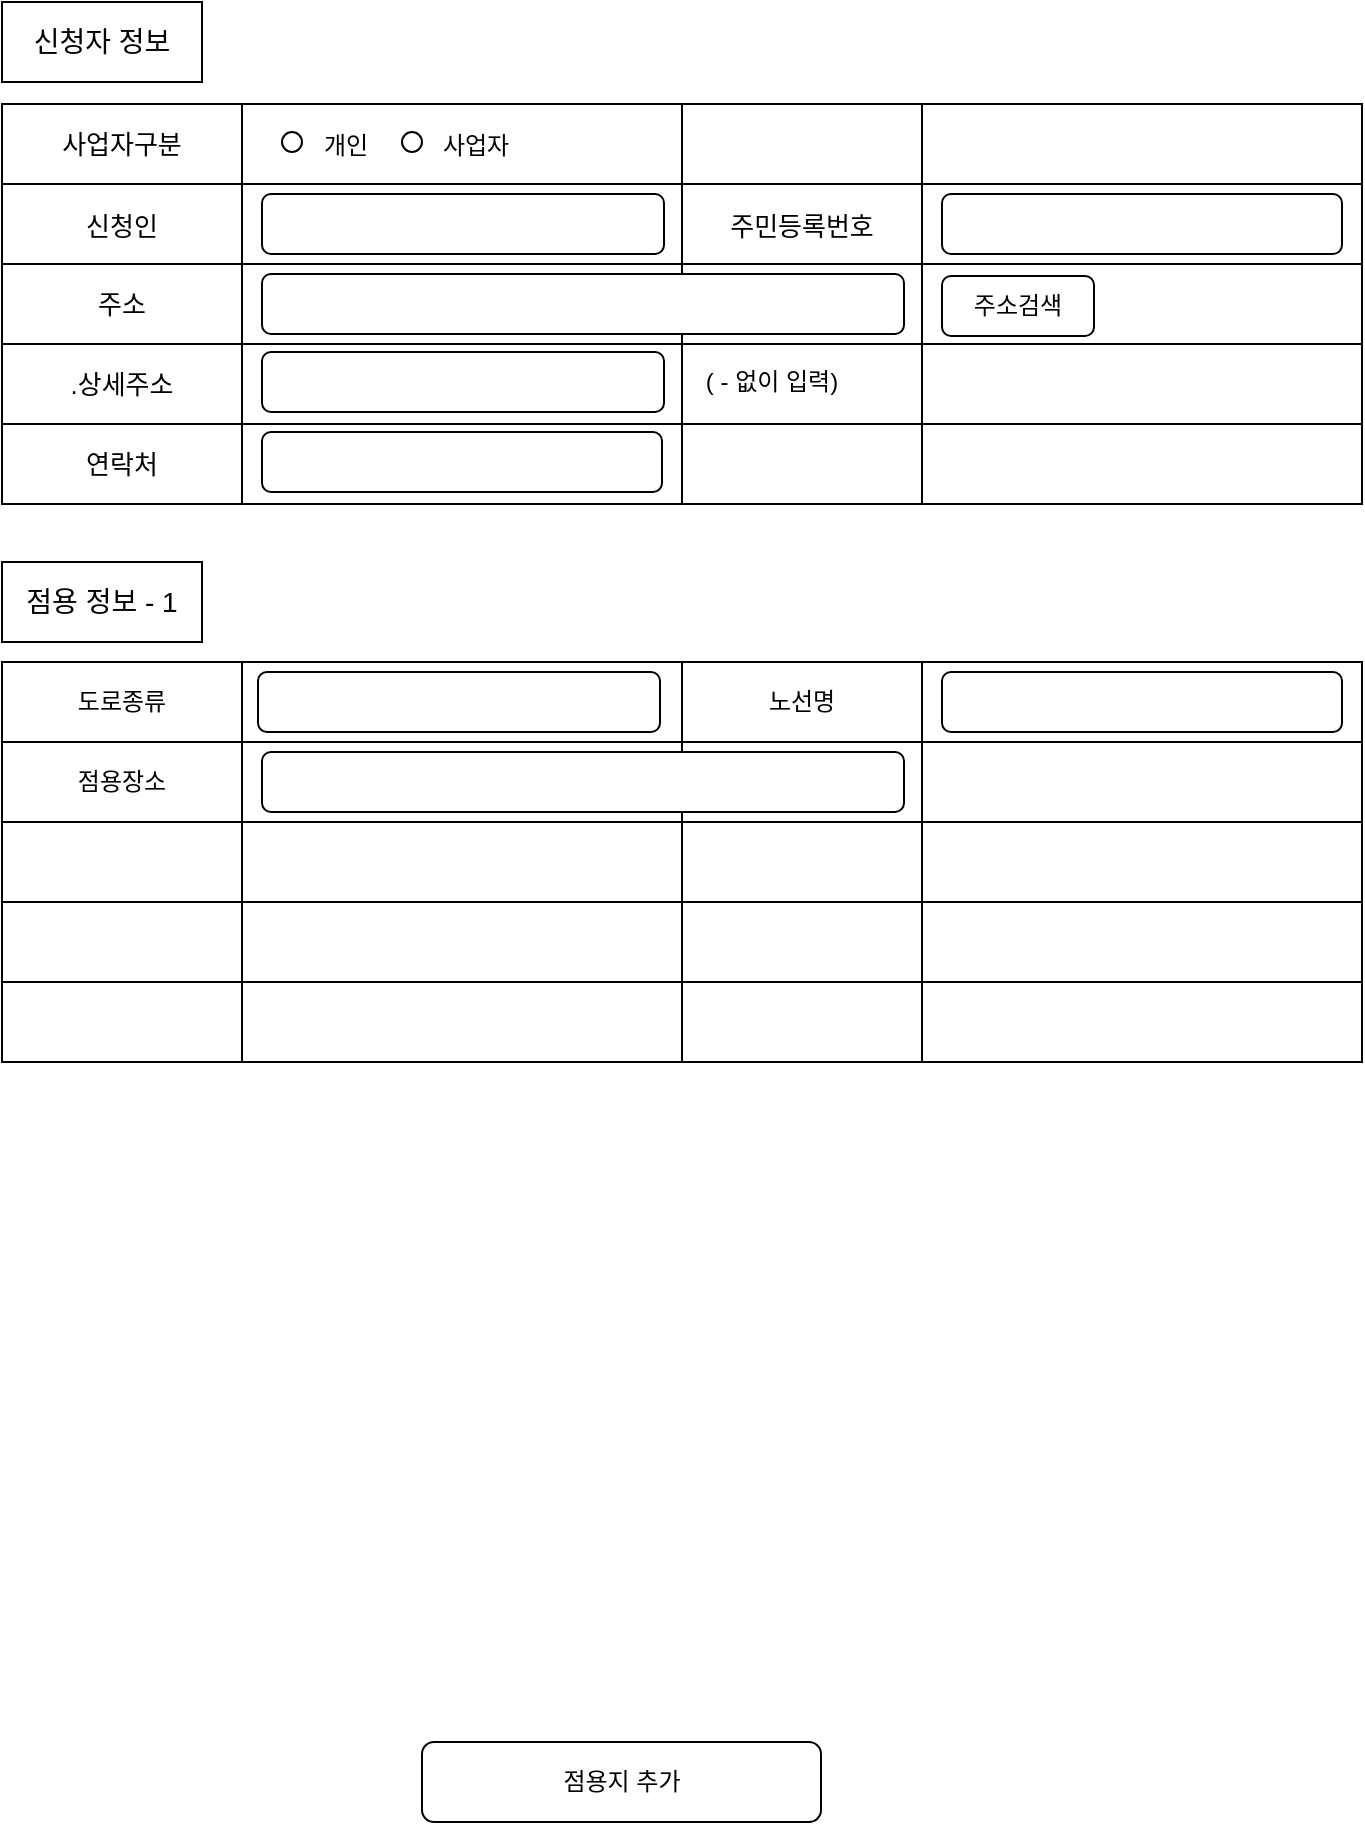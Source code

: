 <mxfile version="26.0.12">
  <diagram name="페이지-1" id="Z5SjWWctEkPzR7hkQfwB">
    <mxGraphModel dx="1434" dy="780" grid="1" gridSize="10" guides="1" tooltips="1" connect="1" arrows="1" fold="1" page="1" pageScale="1" pageWidth="827" pageHeight="1169" math="0" shadow="0">
      <root>
        <mxCell id="0" />
        <mxCell id="1" parent="0" />
        <mxCell id="gpAN5RRWkUEyHtBk9evE-2" value="신청자 정보" style="rounded=0;whiteSpace=wrap;html=1;fontSize=14;" vertex="1" parent="1">
          <mxGeometry x="120" y="160" width="100" height="40" as="geometry" />
        </mxCell>
        <mxCell id="gpAN5RRWkUEyHtBk9evE-5" value="" style="shape=table;startSize=0;container=1;collapsible=0;childLayout=tableLayout;fontSize=12;" vertex="1" parent="1">
          <mxGeometry x="120" y="211" width="680" height="200" as="geometry" />
        </mxCell>
        <mxCell id="gpAN5RRWkUEyHtBk9evE-35" style="shape=tableRow;horizontal=0;startSize=0;swimlaneHead=0;swimlaneBody=0;strokeColor=inherit;top=0;left=0;bottom=0;right=0;collapsible=0;dropTarget=0;fillColor=none;points=[[0,0.5],[1,0.5]];portConstraint=eastwest;fontSize=16;" vertex="1" parent="gpAN5RRWkUEyHtBk9evE-5">
          <mxGeometry width="680" height="40" as="geometry" />
        </mxCell>
        <mxCell id="gpAN5RRWkUEyHtBk9evE-36" value="사업자구분" style="shape=partialRectangle;html=1;whiteSpace=wrap;connectable=0;strokeColor=inherit;overflow=hidden;fillColor=none;top=0;left=0;bottom=0;right=0;pointerEvents=1;fontSize=13;" vertex="1" parent="gpAN5RRWkUEyHtBk9evE-35">
          <mxGeometry width="120" height="40" as="geometry">
            <mxRectangle width="120" height="40" as="alternateBounds" />
          </mxGeometry>
        </mxCell>
        <mxCell id="gpAN5RRWkUEyHtBk9evE-37" style="shape=partialRectangle;html=1;whiteSpace=wrap;connectable=0;strokeColor=inherit;overflow=hidden;fillColor=none;top=0;left=0;bottom=0;right=0;pointerEvents=1;fontSize=13;" vertex="1" parent="gpAN5RRWkUEyHtBk9evE-35">
          <mxGeometry x="120" width="220" height="40" as="geometry">
            <mxRectangle width="220" height="40" as="alternateBounds" />
          </mxGeometry>
        </mxCell>
        <mxCell id="gpAN5RRWkUEyHtBk9evE-38" style="shape=partialRectangle;html=1;whiteSpace=wrap;connectable=0;strokeColor=inherit;overflow=hidden;fillColor=none;top=0;left=0;bottom=0;right=0;pointerEvents=1;fontSize=16;" vertex="1" parent="gpAN5RRWkUEyHtBk9evE-35">
          <mxGeometry x="340" width="120" height="40" as="geometry">
            <mxRectangle width="120" height="40" as="alternateBounds" />
          </mxGeometry>
        </mxCell>
        <mxCell id="gpAN5RRWkUEyHtBk9evE-39" style="shape=partialRectangle;html=1;whiteSpace=wrap;connectable=0;strokeColor=inherit;overflow=hidden;fillColor=none;top=0;left=0;bottom=0;right=0;pointerEvents=1;fontSize=16;" vertex="1" parent="gpAN5RRWkUEyHtBk9evE-35">
          <mxGeometry x="460" width="220" height="40" as="geometry">
            <mxRectangle width="220" height="40" as="alternateBounds" />
          </mxGeometry>
        </mxCell>
        <mxCell id="gpAN5RRWkUEyHtBk9evE-6" value="" style="shape=tableRow;horizontal=0;startSize=0;swimlaneHead=0;swimlaneBody=0;strokeColor=inherit;top=0;left=0;bottom=0;right=0;collapsible=0;dropTarget=0;fillColor=none;points=[[0,0.5],[1,0.5]];portConstraint=eastwest;fontSize=16;" vertex="1" parent="gpAN5RRWkUEyHtBk9evE-5">
          <mxGeometry y="40" width="680" height="40" as="geometry" />
        </mxCell>
        <mxCell id="gpAN5RRWkUEyHtBk9evE-7" value="&lt;font style=&quot;font-size: 13px;&quot;&gt;신청인&lt;/font&gt;" style="shape=partialRectangle;html=1;whiteSpace=wrap;connectable=0;strokeColor=inherit;overflow=hidden;fillColor=none;top=0;left=0;bottom=0;right=0;pointerEvents=1;fontSize=16;" vertex="1" parent="gpAN5RRWkUEyHtBk9evE-6">
          <mxGeometry width="120" height="40" as="geometry">
            <mxRectangle width="120" height="40" as="alternateBounds" />
          </mxGeometry>
        </mxCell>
        <mxCell id="gpAN5RRWkUEyHtBk9evE-8" value="" style="shape=partialRectangle;html=1;whiteSpace=wrap;connectable=0;strokeColor=inherit;overflow=hidden;fillColor=none;top=0;left=0;bottom=0;right=0;pointerEvents=1;fontSize=13;" vertex="1" parent="gpAN5RRWkUEyHtBk9evE-6">
          <mxGeometry x="120" width="220" height="40" as="geometry">
            <mxRectangle width="220" height="40" as="alternateBounds" />
          </mxGeometry>
        </mxCell>
        <mxCell id="gpAN5RRWkUEyHtBk9evE-9" value="&lt;font style=&quot;font-size: 13px;&quot;&gt;주민등록번호&lt;/font&gt;" style="shape=partialRectangle;html=1;whiteSpace=wrap;connectable=0;strokeColor=inherit;overflow=hidden;fillColor=none;top=0;left=0;bottom=0;right=0;pointerEvents=1;fontSize=16;" vertex="1" parent="gpAN5RRWkUEyHtBk9evE-6">
          <mxGeometry x="340" width="120" height="40" as="geometry">
            <mxRectangle width="120" height="40" as="alternateBounds" />
          </mxGeometry>
        </mxCell>
        <mxCell id="gpAN5RRWkUEyHtBk9evE-18" style="shape=partialRectangle;html=1;whiteSpace=wrap;connectable=0;strokeColor=inherit;overflow=hidden;fillColor=none;top=0;left=0;bottom=0;right=0;pointerEvents=1;fontSize=16;" vertex="1" parent="gpAN5RRWkUEyHtBk9evE-6">
          <mxGeometry x="460" width="220" height="40" as="geometry">
            <mxRectangle width="220" height="40" as="alternateBounds" />
          </mxGeometry>
        </mxCell>
        <mxCell id="gpAN5RRWkUEyHtBk9evE-10" value="" style="shape=tableRow;horizontal=0;startSize=0;swimlaneHead=0;swimlaneBody=0;strokeColor=inherit;top=0;left=0;bottom=0;right=0;collapsible=0;dropTarget=0;fillColor=none;points=[[0,0.5],[1,0.5]];portConstraint=eastwest;fontSize=16;" vertex="1" parent="gpAN5RRWkUEyHtBk9evE-5">
          <mxGeometry y="80" width="680" height="40" as="geometry" />
        </mxCell>
        <mxCell id="gpAN5RRWkUEyHtBk9evE-11" value="주소" style="shape=partialRectangle;html=1;whiteSpace=wrap;connectable=0;strokeColor=inherit;overflow=hidden;fillColor=none;top=0;left=0;bottom=0;right=0;pointerEvents=1;fontSize=13;" vertex="1" parent="gpAN5RRWkUEyHtBk9evE-10">
          <mxGeometry width="120" height="40" as="geometry">
            <mxRectangle width="120" height="40" as="alternateBounds" />
          </mxGeometry>
        </mxCell>
        <mxCell id="gpAN5RRWkUEyHtBk9evE-12" value="" style="shape=partialRectangle;html=1;whiteSpace=wrap;connectable=0;strokeColor=inherit;overflow=hidden;fillColor=none;top=0;left=0;bottom=0;right=0;pointerEvents=1;fontSize=13;" vertex="1" parent="gpAN5RRWkUEyHtBk9evE-10">
          <mxGeometry x="120" width="220" height="40" as="geometry">
            <mxRectangle width="220" height="40" as="alternateBounds" />
          </mxGeometry>
        </mxCell>
        <mxCell id="gpAN5RRWkUEyHtBk9evE-13" value="" style="shape=partialRectangle;html=1;whiteSpace=wrap;connectable=0;strokeColor=inherit;overflow=hidden;fillColor=none;top=0;left=0;bottom=0;right=0;pointerEvents=1;fontSize=13;" vertex="1" parent="gpAN5RRWkUEyHtBk9evE-10">
          <mxGeometry x="340" width="120" height="40" as="geometry">
            <mxRectangle width="120" height="40" as="alternateBounds" />
          </mxGeometry>
        </mxCell>
        <mxCell id="gpAN5RRWkUEyHtBk9evE-19" style="shape=partialRectangle;html=1;whiteSpace=wrap;connectable=0;strokeColor=inherit;overflow=hidden;fillColor=none;top=0;left=0;bottom=0;right=0;pointerEvents=1;fontSize=13;" vertex="1" parent="gpAN5RRWkUEyHtBk9evE-10">
          <mxGeometry x="460" width="220" height="40" as="geometry">
            <mxRectangle width="220" height="40" as="alternateBounds" />
          </mxGeometry>
        </mxCell>
        <mxCell id="gpAN5RRWkUEyHtBk9evE-14" value="" style="shape=tableRow;horizontal=0;startSize=0;swimlaneHead=0;swimlaneBody=0;strokeColor=inherit;top=0;left=0;bottom=0;right=0;collapsible=0;dropTarget=0;fillColor=none;points=[[0,0.5],[1,0.5]];portConstraint=eastwest;fontSize=16;" vertex="1" parent="gpAN5RRWkUEyHtBk9evE-5">
          <mxGeometry y="120" width="680" height="40" as="geometry" />
        </mxCell>
        <mxCell id="gpAN5RRWkUEyHtBk9evE-15" value=".상세주소" style="shape=partialRectangle;html=1;whiteSpace=wrap;connectable=0;strokeColor=inherit;overflow=hidden;fillColor=none;top=0;left=0;bottom=0;right=0;pointerEvents=1;fontSize=13;" vertex="1" parent="gpAN5RRWkUEyHtBk9evE-14">
          <mxGeometry width="120" height="40" as="geometry">
            <mxRectangle width="120" height="40" as="alternateBounds" />
          </mxGeometry>
        </mxCell>
        <mxCell id="gpAN5RRWkUEyHtBk9evE-16" value="" style="shape=partialRectangle;html=1;whiteSpace=wrap;connectable=0;strokeColor=inherit;overflow=hidden;fillColor=none;top=0;left=0;bottom=0;right=0;pointerEvents=1;fontSize=13;" vertex="1" parent="gpAN5RRWkUEyHtBk9evE-14">
          <mxGeometry x="120" width="220" height="40" as="geometry">
            <mxRectangle width="220" height="40" as="alternateBounds" />
          </mxGeometry>
        </mxCell>
        <mxCell id="gpAN5RRWkUEyHtBk9evE-17" value="" style="shape=partialRectangle;html=1;whiteSpace=wrap;connectable=0;strokeColor=inherit;overflow=hidden;fillColor=none;top=0;left=0;bottom=0;right=0;pointerEvents=1;fontSize=13;" vertex="1" parent="gpAN5RRWkUEyHtBk9evE-14">
          <mxGeometry x="340" width="120" height="40" as="geometry">
            <mxRectangle width="120" height="40" as="alternateBounds" />
          </mxGeometry>
        </mxCell>
        <mxCell id="gpAN5RRWkUEyHtBk9evE-20" style="shape=partialRectangle;html=1;whiteSpace=wrap;connectable=0;strokeColor=inherit;overflow=hidden;fillColor=none;top=0;left=0;bottom=0;right=0;pointerEvents=1;fontSize=13;" vertex="1" parent="gpAN5RRWkUEyHtBk9evE-14">
          <mxGeometry x="460" width="220" height="40" as="geometry">
            <mxRectangle width="220" height="40" as="alternateBounds" />
          </mxGeometry>
        </mxCell>
        <mxCell id="gpAN5RRWkUEyHtBk9evE-28" style="shape=tableRow;horizontal=0;startSize=0;swimlaneHead=0;swimlaneBody=0;strokeColor=inherit;top=0;left=0;bottom=0;right=0;collapsible=0;dropTarget=0;fillColor=none;points=[[0,0.5],[1,0.5]];portConstraint=eastwest;fontSize=16;" vertex="1" parent="gpAN5RRWkUEyHtBk9evE-5">
          <mxGeometry y="160" width="680" height="40" as="geometry" />
        </mxCell>
        <mxCell id="gpAN5RRWkUEyHtBk9evE-29" value="연락처" style="shape=partialRectangle;html=1;whiteSpace=wrap;connectable=0;strokeColor=inherit;overflow=hidden;fillColor=none;top=0;left=0;bottom=0;right=0;pointerEvents=1;fontSize=13;" vertex="1" parent="gpAN5RRWkUEyHtBk9evE-28">
          <mxGeometry width="120" height="40" as="geometry">
            <mxRectangle width="120" height="40" as="alternateBounds" />
          </mxGeometry>
        </mxCell>
        <mxCell id="gpAN5RRWkUEyHtBk9evE-30" style="shape=partialRectangle;html=1;whiteSpace=wrap;connectable=0;strokeColor=inherit;overflow=hidden;fillColor=none;top=0;left=0;bottom=0;right=0;pointerEvents=1;fontSize=13;" vertex="1" parent="gpAN5RRWkUEyHtBk9evE-28">
          <mxGeometry x="120" width="220" height="40" as="geometry">
            <mxRectangle width="220" height="40" as="alternateBounds" />
          </mxGeometry>
        </mxCell>
        <mxCell id="gpAN5RRWkUEyHtBk9evE-31" style="shape=partialRectangle;html=1;whiteSpace=wrap;connectable=0;strokeColor=inherit;overflow=hidden;fillColor=none;top=0;left=0;bottom=0;right=0;pointerEvents=1;fontSize=13;" vertex="1" parent="gpAN5RRWkUEyHtBk9evE-28">
          <mxGeometry x="340" width="120" height="40" as="geometry">
            <mxRectangle width="120" height="40" as="alternateBounds" />
          </mxGeometry>
        </mxCell>
        <mxCell id="gpAN5RRWkUEyHtBk9evE-32" style="shape=partialRectangle;html=1;whiteSpace=wrap;connectable=0;strokeColor=inherit;overflow=hidden;fillColor=none;top=0;left=0;bottom=0;right=0;pointerEvents=1;fontSize=13;" vertex="1" parent="gpAN5RRWkUEyHtBk9evE-28">
          <mxGeometry x="460" width="220" height="40" as="geometry">
            <mxRectangle width="220" height="40" as="alternateBounds" />
          </mxGeometry>
        </mxCell>
        <mxCell id="gpAN5RRWkUEyHtBk9evE-21" value="&lt;div&gt;&lt;br&gt;&lt;/div&gt;" style="rounded=1;whiteSpace=wrap;html=1;" vertex="1" parent="1">
          <mxGeometry x="590" y="256" width="200" height="30" as="geometry" />
        </mxCell>
        <mxCell id="gpAN5RRWkUEyHtBk9evE-22" value="&lt;div&gt;&lt;br&gt;&lt;/div&gt;" style="rounded=1;whiteSpace=wrap;html=1;" vertex="1" parent="1">
          <mxGeometry x="250" y="375" width="200" height="30" as="geometry" />
        </mxCell>
        <mxCell id="gpAN5RRWkUEyHtBk9evE-25" value="&lt;div&gt;&lt;br&gt;&lt;/div&gt;" style="rounded=1;whiteSpace=wrap;html=1;" vertex="1" parent="1">
          <mxGeometry x="250" y="296" width="321" height="30" as="geometry" />
        </mxCell>
        <mxCell id="gpAN5RRWkUEyHtBk9evE-26" value="주소검색" style="rounded=1;whiteSpace=wrap;html=1;" vertex="1" parent="1">
          <mxGeometry x="590" y="297" width="76" height="30" as="geometry" />
        </mxCell>
        <mxCell id="gpAN5RRWkUEyHtBk9evE-27" value="&lt;div&gt;&lt;br&gt;&lt;/div&gt;" style="rounded=1;whiteSpace=wrap;html=1;" vertex="1" parent="1">
          <mxGeometry x="250" y="256" width="201" height="30" as="geometry" />
        </mxCell>
        <mxCell id="gpAN5RRWkUEyHtBk9evE-33" value="&lt;div&gt;&lt;br&gt;&lt;/div&gt;" style="rounded=1;whiteSpace=wrap;html=1;" vertex="1" parent="1">
          <mxGeometry x="250" y="335" width="201" height="30" as="geometry" />
        </mxCell>
        <mxCell id="gpAN5RRWkUEyHtBk9evE-34" value="( - 없이 입력)" style="text;html=1;align=center;verticalAlign=middle;whiteSpace=wrap;rounded=0;" vertex="1" parent="1">
          <mxGeometry x="460" y="335" width="90" height="30" as="geometry" />
        </mxCell>
        <mxCell id="gpAN5RRWkUEyHtBk9evE-41" value="" style="ellipse;whiteSpace=wrap;html=1;aspect=fixed;" vertex="1" parent="1">
          <mxGeometry x="260" y="225" width="10" height="10" as="geometry" />
        </mxCell>
        <mxCell id="gpAN5RRWkUEyHtBk9evE-42" value="개인" style="text;html=1;align=center;verticalAlign=middle;whiteSpace=wrap;rounded=0;" vertex="1" parent="1">
          <mxGeometry x="272" y="222" width="40" height="20" as="geometry" />
        </mxCell>
        <mxCell id="gpAN5RRWkUEyHtBk9evE-43" value="" style="ellipse;whiteSpace=wrap;html=1;aspect=fixed;" vertex="1" parent="1">
          <mxGeometry x="320" y="225" width="10" height="10" as="geometry" />
        </mxCell>
        <mxCell id="gpAN5RRWkUEyHtBk9evE-45" value="사업자" style="text;html=1;align=center;verticalAlign=middle;whiteSpace=wrap;rounded=0;" vertex="1" parent="1">
          <mxGeometry x="337" y="222" width="40" height="20" as="geometry" />
        </mxCell>
        <mxCell id="gpAN5RRWkUEyHtBk9evE-46" value="점용 정보 - 1" style="rounded=0;whiteSpace=wrap;html=1;fontSize=14;" vertex="1" parent="1">
          <mxGeometry x="120" y="440" width="100" height="40" as="geometry" />
        </mxCell>
        <mxCell id="gpAN5RRWkUEyHtBk9evE-47" value="" style="shape=table;startSize=0;container=1;collapsible=0;childLayout=tableLayout;fontSize=12;" vertex="1" parent="1">
          <mxGeometry x="120" y="490" width="680" height="200" as="geometry" />
        </mxCell>
        <mxCell id="gpAN5RRWkUEyHtBk9evE-48" style="shape=tableRow;horizontal=0;startSize=0;swimlaneHead=0;swimlaneBody=0;strokeColor=inherit;top=0;left=0;bottom=0;right=0;collapsible=0;dropTarget=0;fillColor=none;points=[[0,0.5],[1,0.5]];portConstraint=eastwest;fontSize=16;" vertex="1" parent="gpAN5RRWkUEyHtBk9evE-47">
          <mxGeometry width="680" height="40" as="geometry" />
        </mxCell>
        <mxCell id="gpAN5RRWkUEyHtBk9evE-49" value="도로종류" style="shape=partialRectangle;html=1;whiteSpace=wrap;connectable=0;strokeColor=inherit;overflow=hidden;fillColor=none;top=0;left=0;bottom=0;right=0;pointerEvents=1;fontSize=12;" vertex="1" parent="gpAN5RRWkUEyHtBk9evE-48">
          <mxGeometry width="120" height="40" as="geometry">
            <mxRectangle width="120" height="40" as="alternateBounds" />
          </mxGeometry>
        </mxCell>
        <mxCell id="gpAN5RRWkUEyHtBk9evE-50" style="shape=partialRectangle;html=1;whiteSpace=wrap;connectable=0;strokeColor=inherit;overflow=hidden;fillColor=none;top=0;left=0;bottom=0;right=0;pointerEvents=1;fontSize=12;" vertex="1" parent="gpAN5RRWkUEyHtBk9evE-48">
          <mxGeometry x="120" width="220" height="40" as="geometry">
            <mxRectangle width="220" height="40" as="alternateBounds" />
          </mxGeometry>
        </mxCell>
        <mxCell id="gpAN5RRWkUEyHtBk9evE-51" value="노선명" style="shape=partialRectangle;html=1;whiteSpace=wrap;connectable=0;strokeColor=inherit;overflow=hidden;fillColor=none;top=0;left=0;bottom=0;right=0;pointerEvents=1;fontSize=12;" vertex="1" parent="gpAN5RRWkUEyHtBk9evE-48">
          <mxGeometry x="340" width="120" height="40" as="geometry">
            <mxRectangle width="120" height="40" as="alternateBounds" />
          </mxGeometry>
        </mxCell>
        <mxCell id="gpAN5RRWkUEyHtBk9evE-52" style="shape=partialRectangle;html=1;whiteSpace=wrap;connectable=0;strokeColor=inherit;overflow=hidden;fillColor=none;top=0;left=0;bottom=0;right=0;pointerEvents=1;fontSize=12;" vertex="1" parent="gpAN5RRWkUEyHtBk9evE-48">
          <mxGeometry x="460" width="220" height="40" as="geometry">
            <mxRectangle width="220" height="40" as="alternateBounds" />
          </mxGeometry>
        </mxCell>
        <mxCell id="gpAN5RRWkUEyHtBk9evE-53" value="" style="shape=tableRow;horizontal=0;startSize=0;swimlaneHead=0;swimlaneBody=0;strokeColor=inherit;top=0;left=0;bottom=0;right=0;collapsible=0;dropTarget=0;fillColor=none;points=[[0,0.5],[1,0.5]];portConstraint=eastwest;fontSize=16;" vertex="1" parent="gpAN5RRWkUEyHtBk9evE-47">
          <mxGeometry y="40" width="680" height="40" as="geometry" />
        </mxCell>
        <mxCell id="gpAN5RRWkUEyHtBk9evE-54" value="점용장소" style="shape=partialRectangle;html=1;whiteSpace=wrap;connectable=0;strokeColor=inherit;overflow=hidden;fillColor=none;top=0;left=0;bottom=0;right=0;pointerEvents=1;fontSize=12;" vertex="1" parent="gpAN5RRWkUEyHtBk9evE-53">
          <mxGeometry width="120" height="40" as="geometry">
            <mxRectangle width="120" height="40" as="alternateBounds" />
          </mxGeometry>
        </mxCell>
        <mxCell id="gpAN5RRWkUEyHtBk9evE-55" value="" style="shape=partialRectangle;html=1;whiteSpace=wrap;connectable=0;strokeColor=inherit;overflow=hidden;fillColor=none;top=0;left=0;bottom=0;right=0;pointerEvents=1;fontSize=12;" vertex="1" parent="gpAN5RRWkUEyHtBk9evE-53">
          <mxGeometry x="120" width="220" height="40" as="geometry">
            <mxRectangle width="220" height="40" as="alternateBounds" />
          </mxGeometry>
        </mxCell>
        <mxCell id="gpAN5RRWkUEyHtBk9evE-56" value="" style="shape=partialRectangle;html=1;whiteSpace=wrap;connectable=0;strokeColor=inherit;overflow=hidden;fillColor=none;top=0;left=0;bottom=0;right=0;pointerEvents=1;fontSize=12;" vertex="1" parent="gpAN5RRWkUEyHtBk9evE-53">
          <mxGeometry x="340" width="120" height="40" as="geometry">
            <mxRectangle width="120" height="40" as="alternateBounds" />
          </mxGeometry>
        </mxCell>
        <mxCell id="gpAN5RRWkUEyHtBk9evE-57" style="shape=partialRectangle;html=1;whiteSpace=wrap;connectable=0;strokeColor=inherit;overflow=hidden;fillColor=none;top=0;left=0;bottom=0;right=0;pointerEvents=1;fontSize=12;" vertex="1" parent="gpAN5RRWkUEyHtBk9evE-53">
          <mxGeometry x="460" width="220" height="40" as="geometry">
            <mxRectangle width="220" height="40" as="alternateBounds" />
          </mxGeometry>
        </mxCell>
        <mxCell id="gpAN5RRWkUEyHtBk9evE-58" value="" style="shape=tableRow;horizontal=0;startSize=0;swimlaneHead=0;swimlaneBody=0;strokeColor=inherit;top=0;left=0;bottom=0;right=0;collapsible=0;dropTarget=0;fillColor=none;points=[[0,0.5],[1,0.5]];portConstraint=eastwest;fontSize=16;" vertex="1" parent="gpAN5RRWkUEyHtBk9evE-47">
          <mxGeometry y="80" width="680" height="40" as="geometry" />
        </mxCell>
        <mxCell id="gpAN5RRWkUEyHtBk9evE-59" value="" style="shape=partialRectangle;html=1;whiteSpace=wrap;connectable=0;strokeColor=inherit;overflow=hidden;fillColor=none;top=0;left=0;bottom=0;right=0;pointerEvents=1;fontSize=12;" vertex="1" parent="gpAN5RRWkUEyHtBk9evE-58">
          <mxGeometry width="120" height="40" as="geometry">
            <mxRectangle width="120" height="40" as="alternateBounds" />
          </mxGeometry>
        </mxCell>
        <mxCell id="gpAN5RRWkUEyHtBk9evE-60" value="" style="shape=partialRectangle;html=1;whiteSpace=wrap;connectable=0;strokeColor=inherit;overflow=hidden;fillColor=none;top=0;left=0;bottom=0;right=0;pointerEvents=1;fontSize=12;" vertex="1" parent="gpAN5RRWkUEyHtBk9evE-58">
          <mxGeometry x="120" width="220" height="40" as="geometry">
            <mxRectangle width="220" height="40" as="alternateBounds" />
          </mxGeometry>
        </mxCell>
        <mxCell id="gpAN5RRWkUEyHtBk9evE-61" value="" style="shape=partialRectangle;html=1;whiteSpace=wrap;connectable=0;strokeColor=inherit;overflow=hidden;fillColor=none;top=0;left=0;bottom=0;right=0;pointerEvents=1;fontSize=12;" vertex="1" parent="gpAN5RRWkUEyHtBk9evE-58">
          <mxGeometry x="340" width="120" height="40" as="geometry">
            <mxRectangle width="120" height="40" as="alternateBounds" />
          </mxGeometry>
        </mxCell>
        <mxCell id="gpAN5RRWkUEyHtBk9evE-62" style="shape=partialRectangle;html=1;whiteSpace=wrap;connectable=0;strokeColor=inherit;overflow=hidden;fillColor=none;top=0;left=0;bottom=0;right=0;pointerEvents=1;fontSize=12;" vertex="1" parent="gpAN5RRWkUEyHtBk9evE-58">
          <mxGeometry x="460" width="220" height="40" as="geometry">
            <mxRectangle width="220" height="40" as="alternateBounds" />
          </mxGeometry>
        </mxCell>
        <mxCell id="gpAN5RRWkUEyHtBk9evE-63" value="" style="shape=tableRow;horizontal=0;startSize=0;swimlaneHead=0;swimlaneBody=0;strokeColor=inherit;top=0;left=0;bottom=0;right=0;collapsible=0;dropTarget=0;fillColor=none;points=[[0,0.5],[1,0.5]];portConstraint=eastwest;fontSize=16;" vertex="1" parent="gpAN5RRWkUEyHtBk9evE-47">
          <mxGeometry y="120" width="680" height="40" as="geometry" />
        </mxCell>
        <mxCell id="gpAN5RRWkUEyHtBk9evE-64" value="" style="shape=partialRectangle;html=1;whiteSpace=wrap;connectable=0;strokeColor=inherit;overflow=hidden;fillColor=none;top=0;left=0;bottom=0;right=0;pointerEvents=1;fontSize=12;" vertex="1" parent="gpAN5RRWkUEyHtBk9evE-63">
          <mxGeometry width="120" height="40" as="geometry">
            <mxRectangle width="120" height="40" as="alternateBounds" />
          </mxGeometry>
        </mxCell>
        <mxCell id="gpAN5RRWkUEyHtBk9evE-65" value="" style="shape=partialRectangle;html=1;whiteSpace=wrap;connectable=0;strokeColor=inherit;overflow=hidden;fillColor=none;top=0;left=0;bottom=0;right=0;pointerEvents=1;fontSize=12;" vertex="1" parent="gpAN5RRWkUEyHtBk9evE-63">
          <mxGeometry x="120" width="220" height="40" as="geometry">
            <mxRectangle width="220" height="40" as="alternateBounds" />
          </mxGeometry>
        </mxCell>
        <mxCell id="gpAN5RRWkUEyHtBk9evE-66" value="" style="shape=partialRectangle;html=1;whiteSpace=wrap;connectable=0;strokeColor=inherit;overflow=hidden;fillColor=none;top=0;left=0;bottom=0;right=0;pointerEvents=1;fontSize=12;" vertex="1" parent="gpAN5RRWkUEyHtBk9evE-63">
          <mxGeometry x="340" width="120" height="40" as="geometry">
            <mxRectangle width="120" height="40" as="alternateBounds" />
          </mxGeometry>
        </mxCell>
        <mxCell id="gpAN5RRWkUEyHtBk9evE-67" style="shape=partialRectangle;html=1;whiteSpace=wrap;connectable=0;strokeColor=inherit;overflow=hidden;fillColor=none;top=0;left=0;bottom=0;right=0;pointerEvents=1;fontSize=12;" vertex="1" parent="gpAN5RRWkUEyHtBk9evE-63">
          <mxGeometry x="460" width="220" height="40" as="geometry">
            <mxRectangle width="220" height="40" as="alternateBounds" />
          </mxGeometry>
        </mxCell>
        <mxCell id="gpAN5RRWkUEyHtBk9evE-68" style="shape=tableRow;horizontal=0;startSize=0;swimlaneHead=0;swimlaneBody=0;strokeColor=inherit;top=0;left=0;bottom=0;right=0;collapsible=0;dropTarget=0;fillColor=none;points=[[0,0.5],[1,0.5]];portConstraint=eastwest;fontSize=16;" vertex="1" parent="gpAN5RRWkUEyHtBk9evE-47">
          <mxGeometry y="160" width="680" height="40" as="geometry" />
        </mxCell>
        <mxCell id="gpAN5RRWkUEyHtBk9evE-69" value="" style="shape=partialRectangle;html=1;whiteSpace=wrap;connectable=0;strokeColor=inherit;overflow=hidden;fillColor=none;top=0;left=0;bottom=0;right=0;pointerEvents=1;fontSize=12;" vertex="1" parent="gpAN5RRWkUEyHtBk9evE-68">
          <mxGeometry width="120" height="40" as="geometry">
            <mxRectangle width="120" height="40" as="alternateBounds" />
          </mxGeometry>
        </mxCell>
        <mxCell id="gpAN5RRWkUEyHtBk9evE-70" style="shape=partialRectangle;html=1;whiteSpace=wrap;connectable=0;strokeColor=inherit;overflow=hidden;fillColor=none;top=0;left=0;bottom=0;right=0;pointerEvents=1;fontSize=12;" vertex="1" parent="gpAN5RRWkUEyHtBk9evE-68">
          <mxGeometry x="120" width="220" height="40" as="geometry">
            <mxRectangle width="220" height="40" as="alternateBounds" />
          </mxGeometry>
        </mxCell>
        <mxCell id="gpAN5RRWkUEyHtBk9evE-71" style="shape=partialRectangle;html=1;whiteSpace=wrap;connectable=0;strokeColor=inherit;overflow=hidden;fillColor=none;top=0;left=0;bottom=0;right=0;pointerEvents=1;fontSize=12;" vertex="1" parent="gpAN5RRWkUEyHtBk9evE-68">
          <mxGeometry x="340" width="120" height="40" as="geometry">
            <mxRectangle width="120" height="40" as="alternateBounds" />
          </mxGeometry>
        </mxCell>
        <mxCell id="gpAN5RRWkUEyHtBk9evE-72" style="shape=partialRectangle;html=1;whiteSpace=wrap;connectable=0;strokeColor=inherit;overflow=hidden;fillColor=none;top=0;left=0;bottom=0;right=0;pointerEvents=1;fontSize=12;" vertex="1" parent="gpAN5RRWkUEyHtBk9evE-68">
          <mxGeometry x="460" width="220" height="40" as="geometry">
            <mxRectangle width="220" height="40" as="alternateBounds" />
          </mxGeometry>
        </mxCell>
        <mxCell id="gpAN5RRWkUEyHtBk9evE-73" value="&lt;div&gt;&lt;br&gt;&lt;/div&gt;" style="rounded=1;whiteSpace=wrap;html=1;" vertex="1" parent="1">
          <mxGeometry x="248" y="495" width="201" height="30" as="geometry" />
        </mxCell>
        <mxCell id="gpAN5RRWkUEyHtBk9evE-74" value="&lt;div&gt;&lt;br&gt;&lt;/div&gt;" style="rounded=1;whiteSpace=wrap;html=1;" vertex="1" parent="1">
          <mxGeometry x="590" y="495" width="200" height="30" as="geometry" />
        </mxCell>
        <mxCell id="gpAN5RRWkUEyHtBk9evE-75" value="점용지 추가" style="rounded=1;whiteSpace=wrap;html=1;" vertex="1" parent="1">
          <mxGeometry x="330" y="1030" width="199.5" height="40" as="geometry" />
        </mxCell>
        <mxCell id="gpAN5RRWkUEyHtBk9evE-76" value="&lt;div&gt;&lt;br&gt;&lt;/div&gt;" style="rounded=1;whiteSpace=wrap;html=1;" vertex="1" parent="1">
          <mxGeometry x="250" y="535" width="321" height="30" as="geometry" />
        </mxCell>
      </root>
    </mxGraphModel>
  </diagram>
</mxfile>
